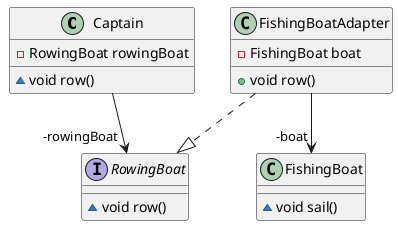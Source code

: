 @startuml
class Captain {
- RowingBoat rowingBoat
~ void row()
}
class FishingBoat {
~ void sail()
}
class FishingBoatAdapter {
- FishingBoat boat
+ void row()
}
interface RowingBoat {
~ void row()
}


FishingBoatAdapter -->  "-boat" FishingBoat
Captain -->  "-rowingBoat" RowingBoat
FishingBoatAdapter ..|> RowingBoat
@enduml
